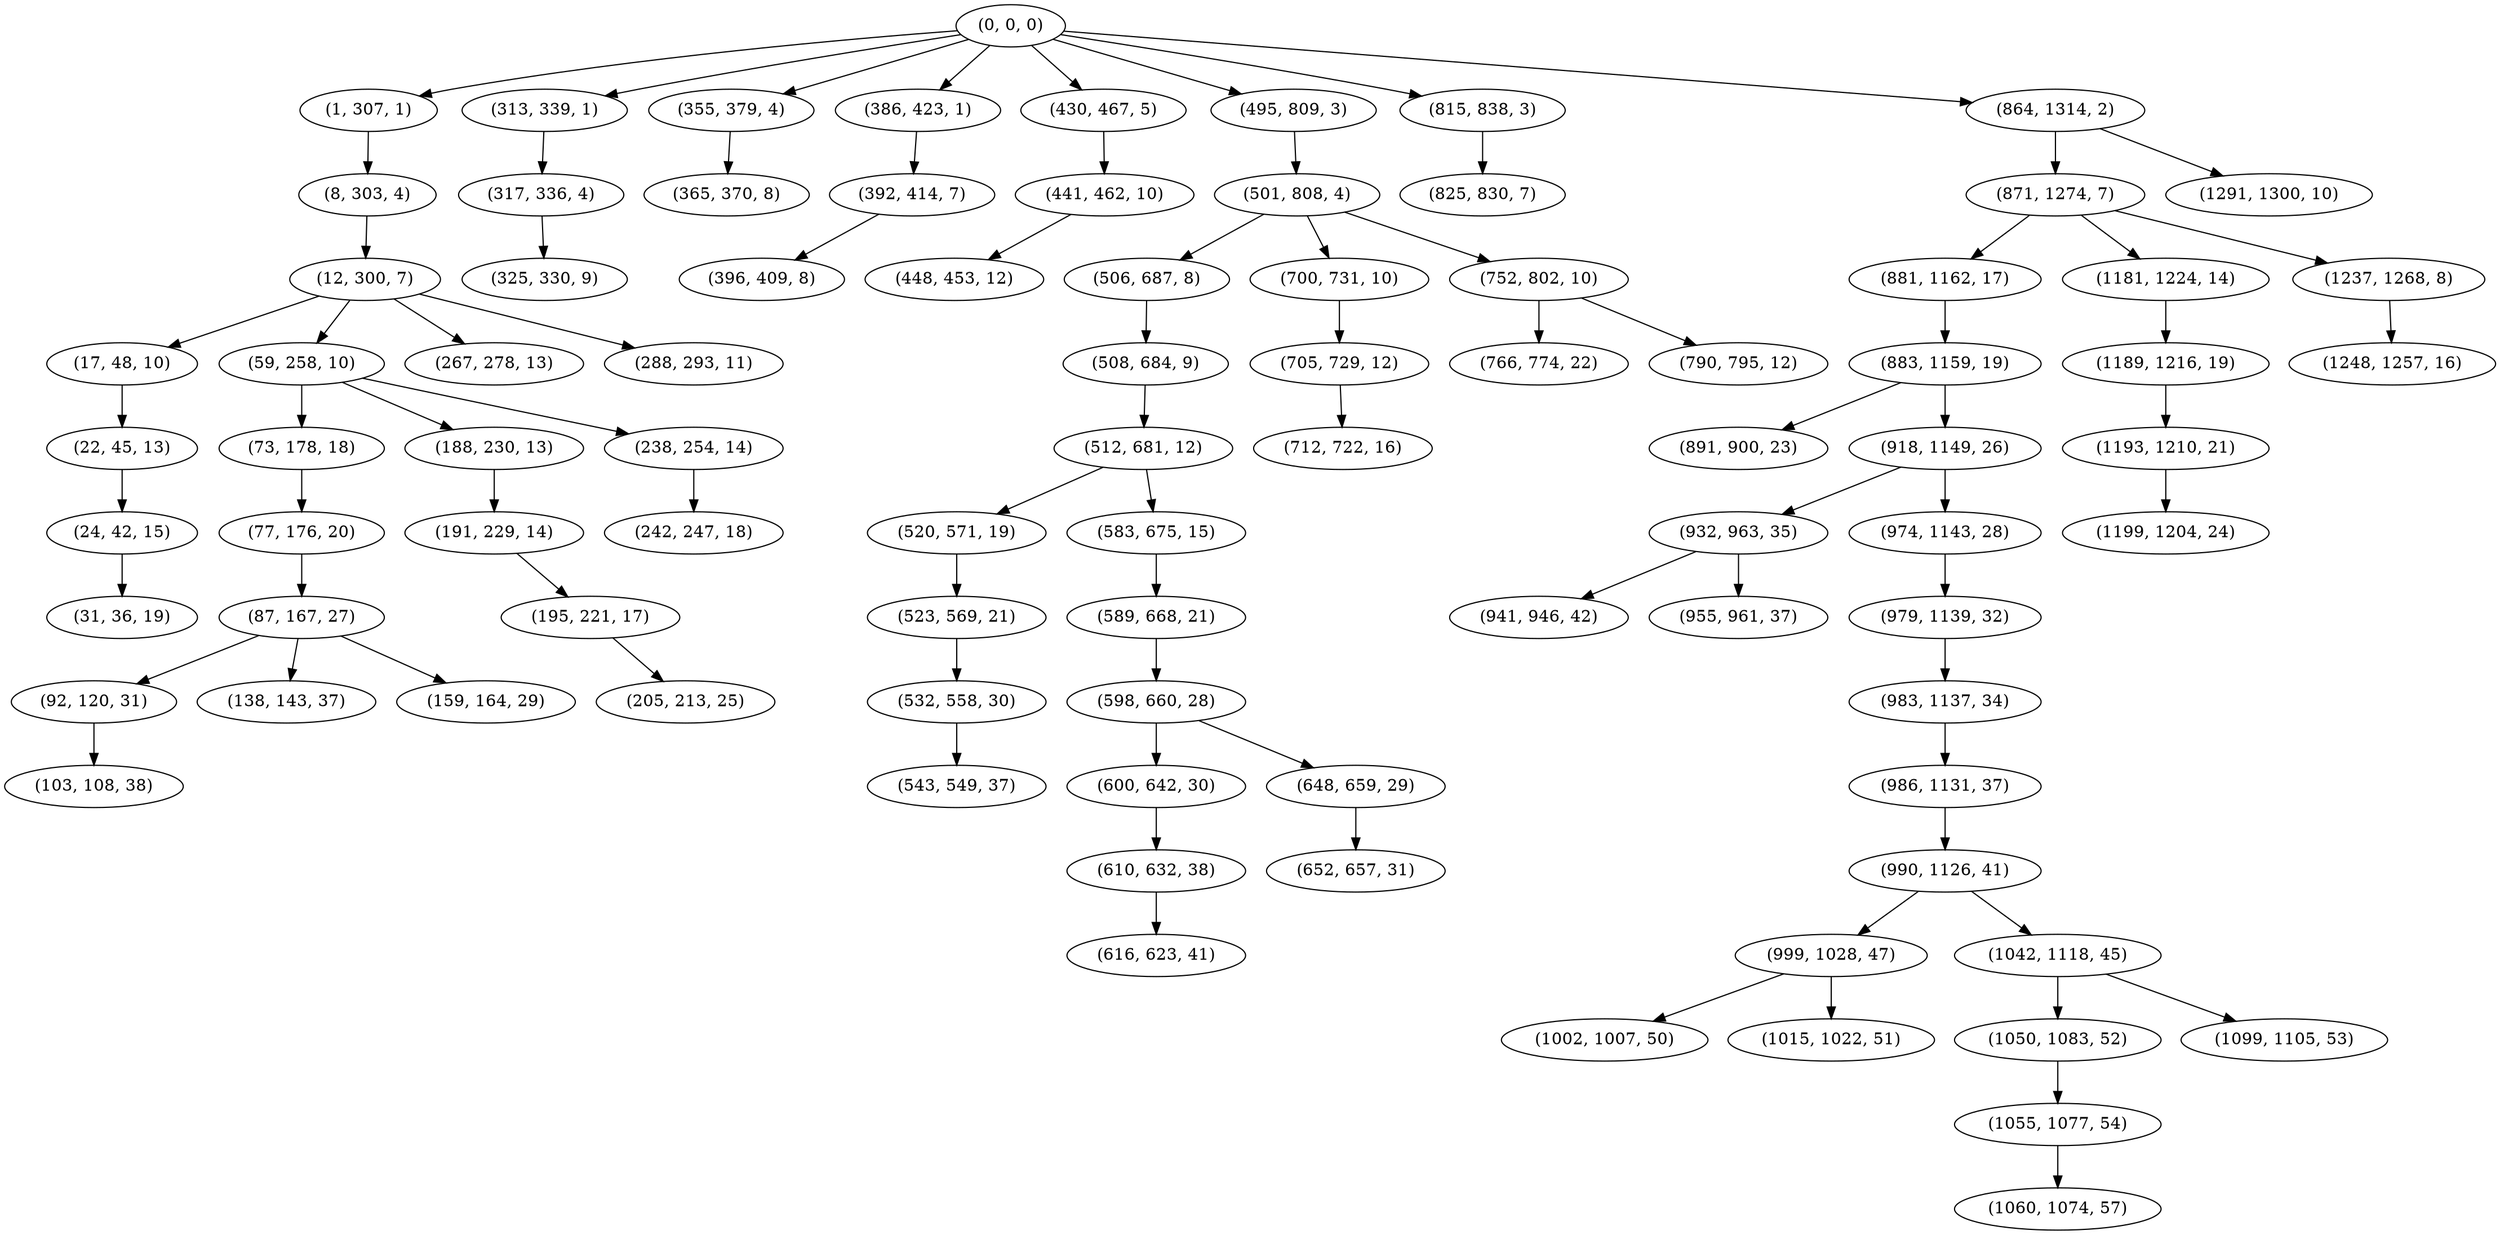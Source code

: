 digraph tree {
    "(0, 0, 0)";
    "(1, 307, 1)";
    "(8, 303, 4)";
    "(12, 300, 7)";
    "(17, 48, 10)";
    "(22, 45, 13)";
    "(24, 42, 15)";
    "(31, 36, 19)";
    "(59, 258, 10)";
    "(73, 178, 18)";
    "(77, 176, 20)";
    "(87, 167, 27)";
    "(92, 120, 31)";
    "(103, 108, 38)";
    "(138, 143, 37)";
    "(159, 164, 29)";
    "(188, 230, 13)";
    "(191, 229, 14)";
    "(195, 221, 17)";
    "(205, 213, 25)";
    "(238, 254, 14)";
    "(242, 247, 18)";
    "(267, 278, 13)";
    "(288, 293, 11)";
    "(313, 339, 1)";
    "(317, 336, 4)";
    "(325, 330, 9)";
    "(355, 379, 4)";
    "(365, 370, 8)";
    "(386, 423, 1)";
    "(392, 414, 7)";
    "(396, 409, 8)";
    "(430, 467, 5)";
    "(441, 462, 10)";
    "(448, 453, 12)";
    "(495, 809, 3)";
    "(501, 808, 4)";
    "(506, 687, 8)";
    "(508, 684, 9)";
    "(512, 681, 12)";
    "(520, 571, 19)";
    "(523, 569, 21)";
    "(532, 558, 30)";
    "(543, 549, 37)";
    "(583, 675, 15)";
    "(589, 668, 21)";
    "(598, 660, 28)";
    "(600, 642, 30)";
    "(610, 632, 38)";
    "(616, 623, 41)";
    "(648, 659, 29)";
    "(652, 657, 31)";
    "(700, 731, 10)";
    "(705, 729, 12)";
    "(712, 722, 16)";
    "(752, 802, 10)";
    "(766, 774, 22)";
    "(790, 795, 12)";
    "(815, 838, 3)";
    "(825, 830, 7)";
    "(864, 1314, 2)";
    "(871, 1274, 7)";
    "(881, 1162, 17)";
    "(883, 1159, 19)";
    "(891, 900, 23)";
    "(918, 1149, 26)";
    "(932, 963, 35)";
    "(941, 946, 42)";
    "(955, 961, 37)";
    "(974, 1143, 28)";
    "(979, 1139, 32)";
    "(983, 1137, 34)";
    "(986, 1131, 37)";
    "(990, 1126, 41)";
    "(999, 1028, 47)";
    "(1002, 1007, 50)";
    "(1015, 1022, 51)";
    "(1042, 1118, 45)";
    "(1050, 1083, 52)";
    "(1055, 1077, 54)";
    "(1060, 1074, 57)";
    "(1099, 1105, 53)";
    "(1181, 1224, 14)";
    "(1189, 1216, 19)";
    "(1193, 1210, 21)";
    "(1199, 1204, 24)";
    "(1237, 1268, 8)";
    "(1248, 1257, 16)";
    "(1291, 1300, 10)";
    "(0, 0, 0)" -> "(1, 307, 1)";
    "(0, 0, 0)" -> "(313, 339, 1)";
    "(0, 0, 0)" -> "(355, 379, 4)";
    "(0, 0, 0)" -> "(386, 423, 1)";
    "(0, 0, 0)" -> "(430, 467, 5)";
    "(0, 0, 0)" -> "(495, 809, 3)";
    "(0, 0, 0)" -> "(815, 838, 3)";
    "(0, 0, 0)" -> "(864, 1314, 2)";
    "(1, 307, 1)" -> "(8, 303, 4)";
    "(8, 303, 4)" -> "(12, 300, 7)";
    "(12, 300, 7)" -> "(17, 48, 10)";
    "(12, 300, 7)" -> "(59, 258, 10)";
    "(12, 300, 7)" -> "(267, 278, 13)";
    "(12, 300, 7)" -> "(288, 293, 11)";
    "(17, 48, 10)" -> "(22, 45, 13)";
    "(22, 45, 13)" -> "(24, 42, 15)";
    "(24, 42, 15)" -> "(31, 36, 19)";
    "(59, 258, 10)" -> "(73, 178, 18)";
    "(59, 258, 10)" -> "(188, 230, 13)";
    "(59, 258, 10)" -> "(238, 254, 14)";
    "(73, 178, 18)" -> "(77, 176, 20)";
    "(77, 176, 20)" -> "(87, 167, 27)";
    "(87, 167, 27)" -> "(92, 120, 31)";
    "(87, 167, 27)" -> "(138, 143, 37)";
    "(87, 167, 27)" -> "(159, 164, 29)";
    "(92, 120, 31)" -> "(103, 108, 38)";
    "(188, 230, 13)" -> "(191, 229, 14)";
    "(191, 229, 14)" -> "(195, 221, 17)";
    "(195, 221, 17)" -> "(205, 213, 25)";
    "(238, 254, 14)" -> "(242, 247, 18)";
    "(313, 339, 1)" -> "(317, 336, 4)";
    "(317, 336, 4)" -> "(325, 330, 9)";
    "(355, 379, 4)" -> "(365, 370, 8)";
    "(386, 423, 1)" -> "(392, 414, 7)";
    "(392, 414, 7)" -> "(396, 409, 8)";
    "(430, 467, 5)" -> "(441, 462, 10)";
    "(441, 462, 10)" -> "(448, 453, 12)";
    "(495, 809, 3)" -> "(501, 808, 4)";
    "(501, 808, 4)" -> "(506, 687, 8)";
    "(501, 808, 4)" -> "(700, 731, 10)";
    "(501, 808, 4)" -> "(752, 802, 10)";
    "(506, 687, 8)" -> "(508, 684, 9)";
    "(508, 684, 9)" -> "(512, 681, 12)";
    "(512, 681, 12)" -> "(520, 571, 19)";
    "(512, 681, 12)" -> "(583, 675, 15)";
    "(520, 571, 19)" -> "(523, 569, 21)";
    "(523, 569, 21)" -> "(532, 558, 30)";
    "(532, 558, 30)" -> "(543, 549, 37)";
    "(583, 675, 15)" -> "(589, 668, 21)";
    "(589, 668, 21)" -> "(598, 660, 28)";
    "(598, 660, 28)" -> "(600, 642, 30)";
    "(598, 660, 28)" -> "(648, 659, 29)";
    "(600, 642, 30)" -> "(610, 632, 38)";
    "(610, 632, 38)" -> "(616, 623, 41)";
    "(648, 659, 29)" -> "(652, 657, 31)";
    "(700, 731, 10)" -> "(705, 729, 12)";
    "(705, 729, 12)" -> "(712, 722, 16)";
    "(752, 802, 10)" -> "(766, 774, 22)";
    "(752, 802, 10)" -> "(790, 795, 12)";
    "(815, 838, 3)" -> "(825, 830, 7)";
    "(864, 1314, 2)" -> "(871, 1274, 7)";
    "(864, 1314, 2)" -> "(1291, 1300, 10)";
    "(871, 1274, 7)" -> "(881, 1162, 17)";
    "(871, 1274, 7)" -> "(1181, 1224, 14)";
    "(871, 1274, 7)" -> "(1237, 1268, 8)";
    "(881, 1162, 17)" -> "(883, 1159, 19)";
    "(883, 1159, 19)" -> "(891, 900, 23)";
    "(883, 1159, 19)" -> "(918, 1149, 26)";
    "(918, 1149, 26)" -> "(932, 963, 35)";
    "(918, 1149, 26)" -> "(974, 1143, 28)";
    "(932, 963, 35)" -> "(941, 946, 42)";
    "(932, 963, 35)" -> "(955, 961, 37)";
    "(974, 1143, 28)" -> "(979, 1139, 32)";
    "(979, 1139, 32)" -> "(983, 1137, 34)";
    "(983, 1137, 34)" -> "(986, 1131, 37)";
    "(986, 1131, 37)" -> "(990, 1126, 41)";
    "(990, 1126, 41)" -> "(999, 1028, 47)";
    "(990, 1126, 41)" -> "(1042, 1118, 45)";
    "(999, 1028, 47)" -> "(1002, 1007, 50)";
    "(999, 1028, 47)" -> "(1015, 1022, 51)";
    "(1042, 1118, 45)" -> "(1050, 1083, 52)";
    "(1042, 1118, 45)" -> "(1099, 1105, 53)";
    "(1050, 1083, 52)" -> "(1055, 1077, 54)";
    "(1055, 1077, 54)" -> "(1060, 1074, 57)";
    "(1181, 1224, 14)" -> "(1189, 1216, 19)";
    "(1189, 1216, 19)" -> "(1193, 1210, 21)";
    "(1193, 1210, 21)" -> "(1199, 1204, 24)";
    "(1237, 1268, 8)" -> "(1248, 1257, 16)";
}
